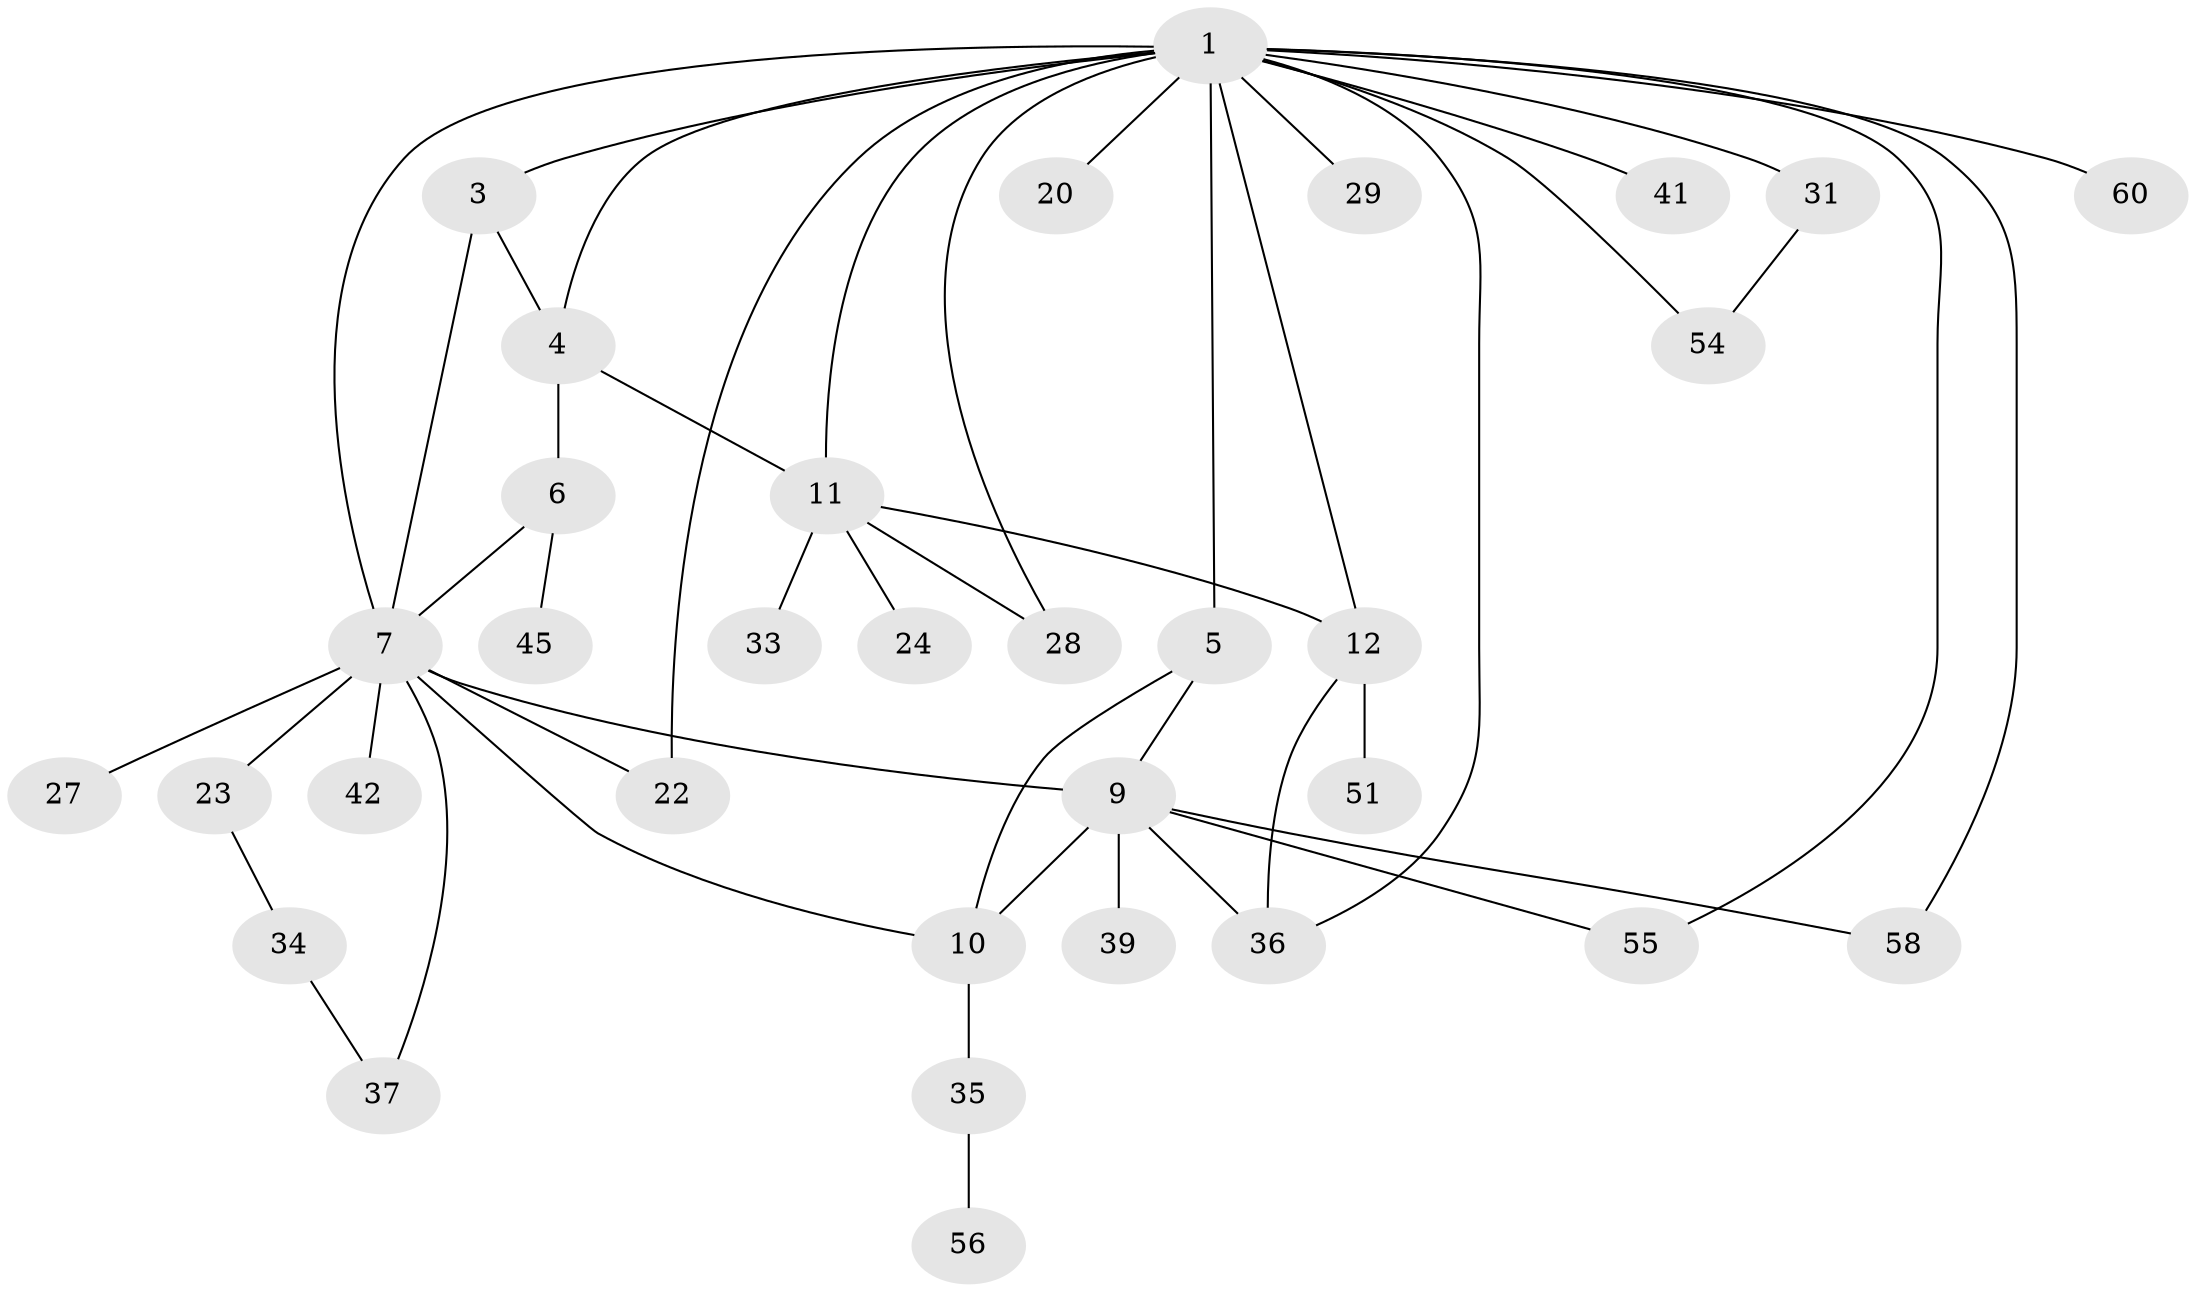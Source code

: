 // original degree distribution, {8: 0.030303030303030304, 5: 0.06060606060606061, 4: 0.13636363636363635, 3: 0.15151515151515152, 2: 0.3181818181818182, 7: 0.015151515151515152, 1: 0.2878787878787879}
// Generated by graph-tools (version 1.1) at 2025/13/03/09/25 04:13:31]
// undirected, 33 vertices, 48 edges
graph export_dot {
graph [start="1"]
  node [color=gray90,style=filled];
  1 [super="+8+2"];
  3 [super="+53+43"];
  4;
  5 [super="+21+47"];
  6;
  7 [super="+18+52+26"];
  9 [super="+15"];
  10 [super="+38"];
  11 [super="+48+66+16"];
  12 [super="+14"];
  20;
  22;
  23 [super="+59"];
  24;
  27;
  28;
  29;
  31 [super="+49+57"];
  33;
  34;
  35;
  36 [super="+61"];
  37 [super="+40"];
  39;
  41;
  42;
  45 [super="+65"];
  51;
  54;
  55 [super="+64"];
  56;
  58;
  60;
  1 -- 3 [weight=2];
  1 -- 4;
  1 -- 12;
  1 -- 20;
  1 -- 31;
  1 -- 54;
  1 -- 7;
  1 -- 22;
  1 -- 11;
  1 -- 5;
  1 -- 41;
  1 -- 28;
  1 -- 55;
  1 -- 58;
  1 -- 60;
  1 -- 29;
  1 -- 36;
  3 -- 7;
  3 -- 4;
  4 -- 6;
  4 -- 11;
  5 -- 9;
  5 -- 10;
  6 -- 45;
  6 -- 7;
  7 -- 42;
  7 -- 22;
  7 -- 23;
  7 -- 27;
  7 -- 10;
  7 -- 37;
  7 -- 9 [weight=3];
  9 -- 10;
  9 -- 36;
  9 -- 55;
  9 -- 39;
  9 -- 58;
  10 -- 35;
  11 -- 33;
  11 -- 24;
  11 -- 12;
  11 -- 28;
  12 -- 51;
  12 -- 36;
  23 -- 34;
  31 -- 54;
  34 -- 37;
  35 -- 56;
}
